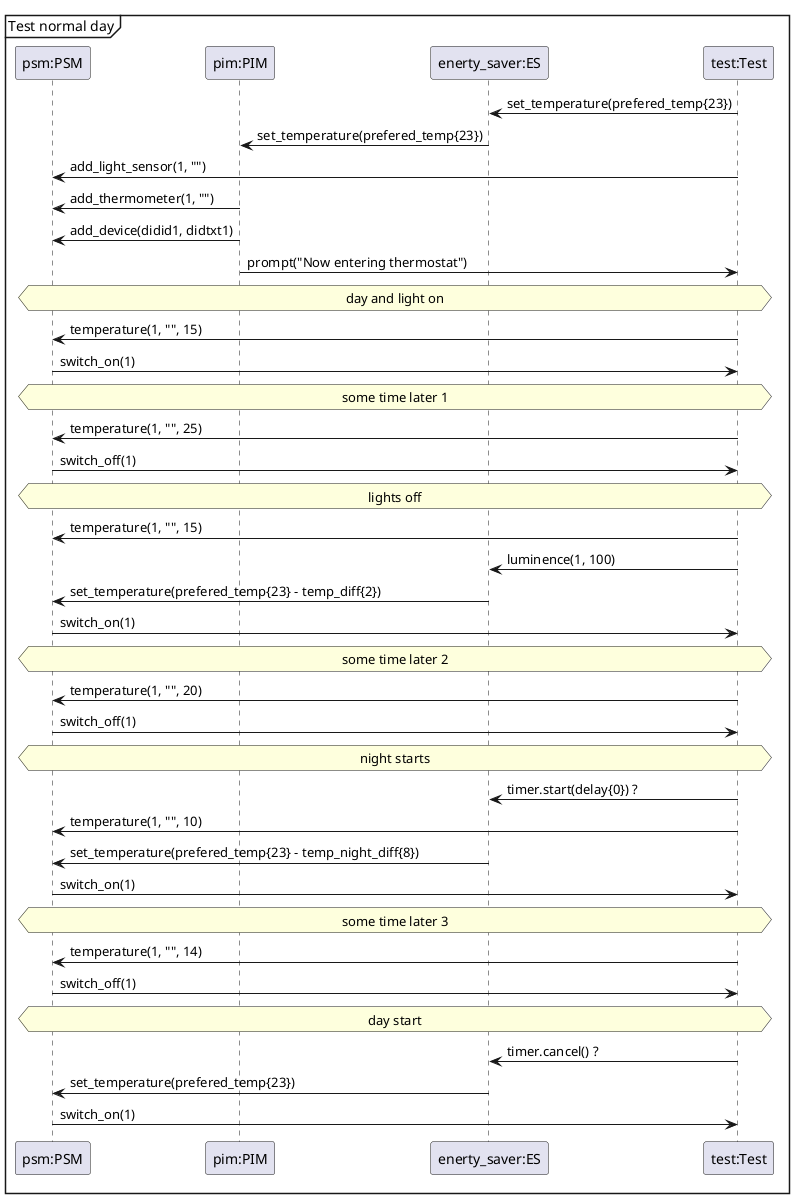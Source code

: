 @startuml sequense diagram
mainframe Test normal day

participant "psm:PSM" as psm
participant "pim:PIM" as pim
participant "enerty_saver:ES" as es
participant "test:Test" as test

'Set preferred temp
es <- test: set_temperature(prefered_temp{23})
pim <- es: set_temperature(prefered_temp{23})

psm <- test: add_light_sensor(1, "")

psm <- pim: add_thermometer(1, "")
psm <- pim: add_device(didid1, didtxt1)

pim -> test: prompt("Now entering thermostat")

hnote across: day and light on
'setup compleat

psm <- test: temperature(1, "", 15)
psm -> test: switch_on(1)

hnote across: some time later 1
psm <- test: temperature(1, "", 25)
psm -> test: switch_off(1)

hnote across: lights off
psm <- test: temperature(1, "", 15)
es <- test: luminence(1, 100)
psm <- es: set_temperature(prefered_temp{23} - temp_diff{2})
psm -> test: switch_on(1)

hnote across: some time later 2
psm <- test: temperature(1, "", 20)
psm -> test: switch_off(1)

hnote across: night starts
es <- test: timer.start(delay{0}) ?
psm <- test: temperature(1, "", 10)
psm <- es: set_temperature(prefered_temp{23} - temp_night_diff{8})
psm -> test: switch_on(1)

hnote across: some time later 3
psm <- test: temperature(1, "", 14)
psm -> test: switch_off(1)

hnote across: day start
es <- test: timer.cancel() ?
psm <- es: set_temperature(prefered_temp{23})
psm -> test: switch_on(1)



@enduml
